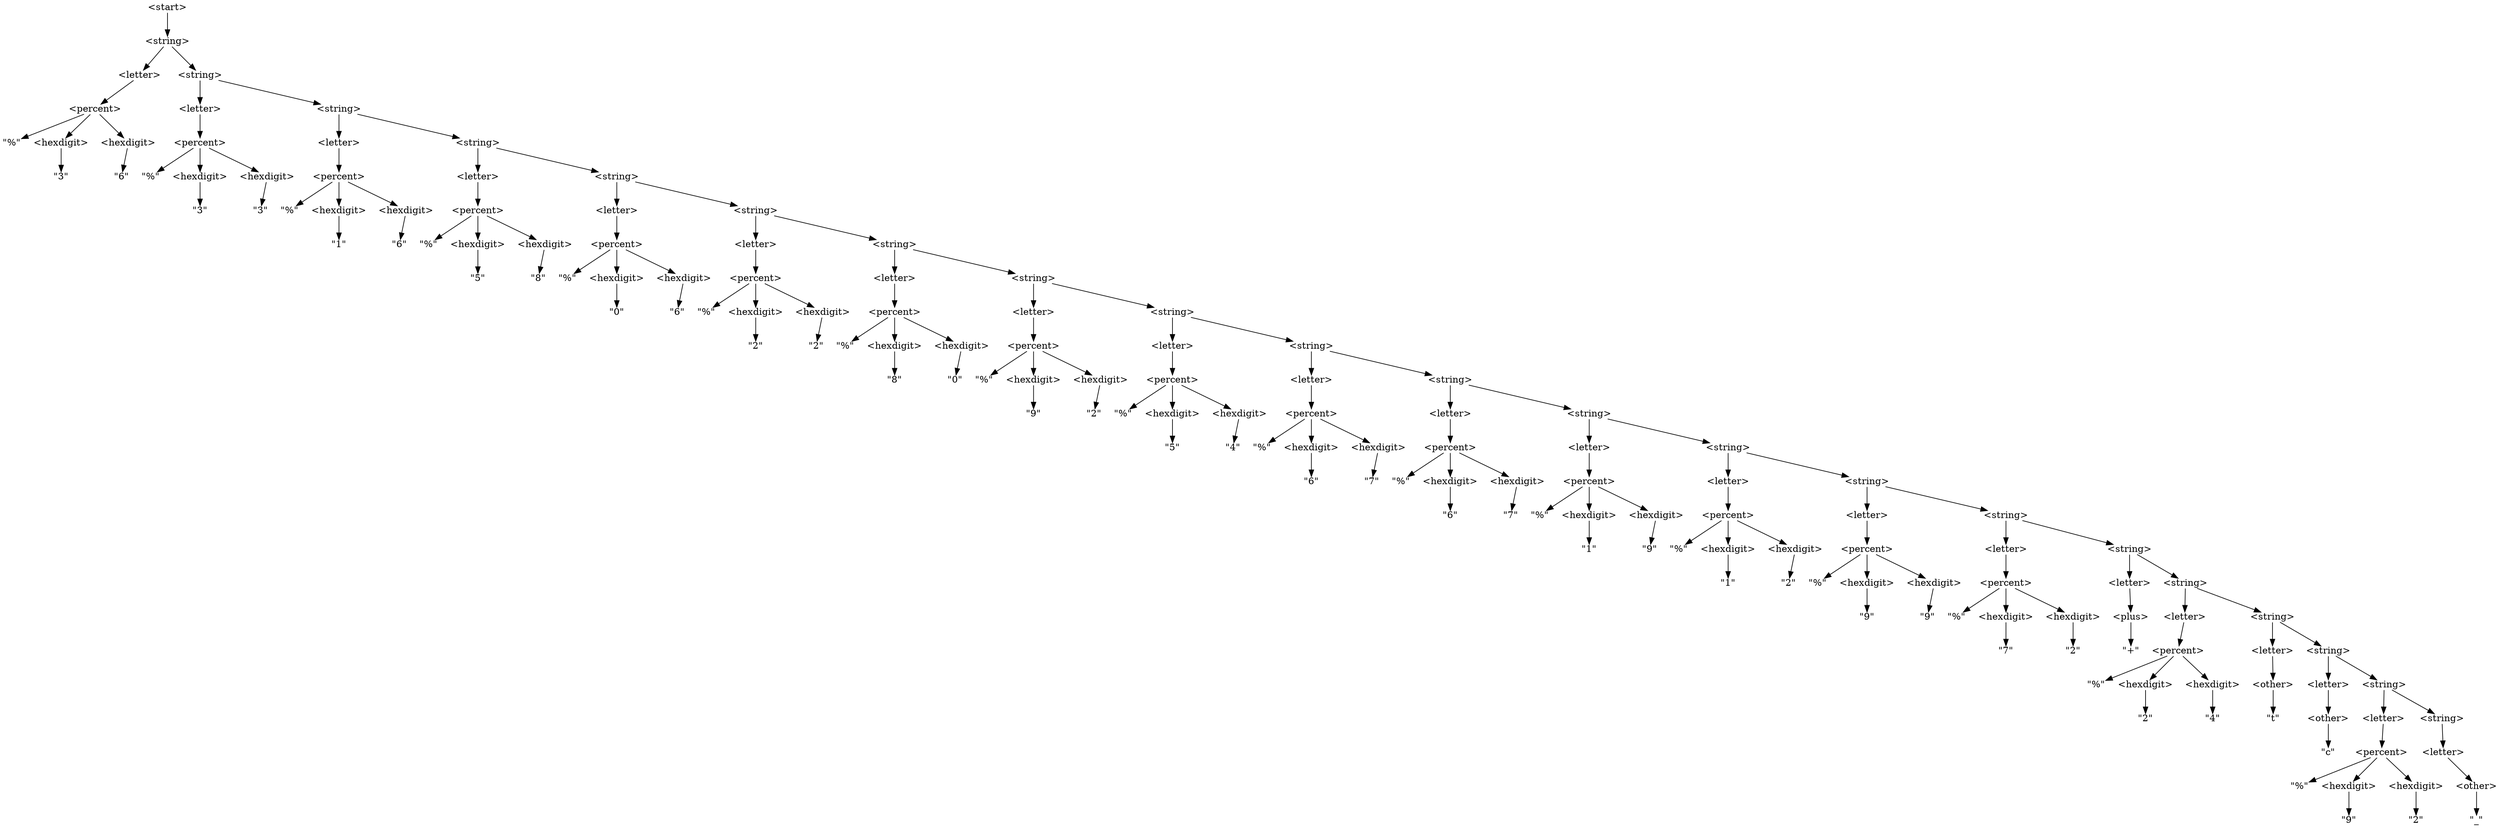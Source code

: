digraph DerivationTree {

    node [shape=plain];

    n1 [label="\<start\>"];
    n2 [label="\<string\>"];
    n1 -> n2;

    n3 [label="\<letter\>"];
    n2 -> n3;

    n4 [label="\<string\>"];
    n2 -> n4;

    n5 [label="\<percent\>"];
    n3 -> n5;

    n6 [label="\<letter\>"];
    n4 -> n6;

    n7 [label="\<string\>"];
    n4 -> n7;

    n8 [label="\"%\""];
    n5 -> n8;

    n9 [label="\<hexdigit\>"];
    n5 -> n9;

    n10 [label="\<hexdigit\>"];
    n5 -> n10;

    n11 [label="\<percent\>"];
    n6 -> n11;

    n12 [label="\<letter\>"];
    n7 -> n12;

    n13 [label="\<string\>"];
    n7 -> n13;

    n14 [label="\"3\""];
    n9 -> n14;

    n15 [label="\"6\""];
    n10 -> n15;

    n16 [label="\"%\""];
    n11 -> n16;

    n17 [label="\<hexdigit\>"];
    n11 -> n17;

    n18 [label="\<hexdigit\>"];
    n11 -> n18;

    n19 [label="\<percent\>"];
    n12 -> n19;

    n20 [label="\<letter\>"];
    n13 -> n20;

    n21 [label="\<string\>"];
    n13 -> n21;

    n22 [label="\"3\""];
    n17 -> n22;

    n23 [label="\"3\""];
    n18 -> n23;

    n24 [label="\"%\""];
    n19 -> n24;

    n25 [label="\<hexdigit\>"];
    n19 -> n25;

    n26 [label="\<hexdigit\>"];
    n19 -> n26;

    n27 [label="\<percent\>"];
    n20 -> n27;

    n28 [label="\<letter\>"];
    n21 -> n28;

    n29 [label="\<string\>"];
    n21 -> n29;

    n30 [label="\"1\""];
    n25 -> n30;

    n31 [label="\"6\""];
    n26 -> n31;

    n32 [label="\"%\""];
    n27 -> n32;

    n33 [label="\<hexdigit\>"];
    n27 -> n33;

    n34 [label="\<hexdigit\>"];
    n27 -> n34;

    n35 [label="\<percent\>"];
    n28 -> n35;

    n36 [label="\<letter\>"];
    n29 -> n36;

    n37 [label="\<string\>"];
    n29 -> n37;

    n38 [label="\"5\""];
    n33 -> n38;

    n39 [label="\"8\""];
    n34 -> n39;

    n40 [label="\"%\""];
    n35 -> n40;

    n41 [label="\<hexdigit\>"];
    n35 -> n41;

    n42 [label="\<hexdigit\>"];
    n35 -> n42;

    n43 [label="\<percent\>"];
    n36 -> n43;

    n44 [label="\<letter\>"];
    n37 -> n44;

    n45 [label="\<string\>"];
    n37 -> n45;

    n46 [label="\"0\""];
    n41 -> n46;

    n47 [label="\"6\""];
    n42 -> n47;

    n48 [label="\"%\""];
    n43 -> n48;

    n49 [label="\<hexdigit\>"];
    n43 -> n49;

    n50 [label="\<hexdigit\>"];
    n43 -> n50;

    n51 [label="\<percent\>"];
    n44 -> n51;

    n52 [label="\<letter\>"];
    n45 -> n52;

    n53 [label="\<string\>"];
    n45 -> n53;

    n54 [label="\"2\""];
    n49 -> n54;

    n55 [label="\"2\""];
    n50 -> n55;

    n56 [label="\"%\""];
    n51 -> n56;

    n57 [label="\<hexdigit\>"];
    n51 -> n57;

    n58 [label="\<hexdigit\>"];
    n51 -> n58;

    n59 [label="\<percent\>"];
    n52 -> n59;

    n60 [label="\<letter\>"];
    n53 -> n60;

    n61 [label="\<string\>"];
    n53 -> n61;

    n62 [label="\"8\""];
    n57 -> n62;

    n63 [label="\"0\""];
    n58 -> n63;

    n64 [label="\"%\""];
    n59 -> n64;

    n65 [label="\<hexdigit\>"];
    n59 -> n65;

    n66 [label="\<hexdigit\>"];
    n59 -> n66;

    n67 [label="\<percent\>"];
    n60 -> n67;

    n68 [label="\<letter\>"];
    n61 -> n68;

    n69 [label="\<string\>"];
    n61 -> n69;

    n70 [label="\"9\""];
    n65 -> n70;

    n71 [label="\"2\""];
    n66 -> n71;

    n72 [label="\"%\""];
    n67 -> n72;

    n73 [label="\<hexdigit\>"];
    n67 -> n73;

    n74 [label="\<hexdigit\>"];
    n67 -> n74;

    n75 [label="\<percent\>"];
    n68 -> n75;

    n76 [label="\<letter\>"];
    n69 -> n76;

    n77 [label="\<string\>"];
    n69 -> n77;

    n78 [label="\"5\""];
    n73 -> n78;

    n79 [label="\"4\""];
    n74 -> n79;

    n80 [label="\"%\""];
    n75 -> n80;

    n81 [label="\<hexdigit\>"];
    n75 -> n81;

    n82 [label="\<hexdigit\>"];
    n75 -> n82;

    n83 [label="\<percent\>"];
    n76 -> n83;

    n84 [label="\<letter\>"];
    n77 -> n84;

    n85 [label="\<string\>"];
    n77 -> n85;

    n86 [label="\"6\""];
    n81 -> n86;

    n87 [label="\"7\""];
    n82 -> n87;

    n88 [label="\"%\""];
    n83 -> n88;

    n89 [label="\<hexdigit\>"];
    n83 -> n89;

    n90 [label="\<hexdigit\>"];
    n83 -> n90;

    n91 [label="\<percent\>"];
    n84 -> n91;

    n92 [label="\<letter\>"];
    n85 -> n92;

    n93 [label="\<string\>"];
    n85 -> n93;

    n94 [label="\"6\""];
    n89 -> n94;

    n95 [label="\"7\""];
    n90 -> n95;

    n96 [label="\"%\""];
    n91 -> n96;

    n97 [label="\<hexdigit\>"];
    n91 -> n97;

    n98 [label="\<hexdigit\>"];
    n91 -> n98;

    n99 [label="\<percent\>"];
    n92 -> n99;

    n100 [label="\<letter\>"];
    n93 -> n100;

    n101 [label="\<string\>"];
    n93 -> n101;

    n102 [label="\"1\""];
    n97 -> n102;

    n103 [label="\"9\""];
    n98 -> n103;

    n104 [label="\"%\""];
    n99 -> n104;

    n105 [label="\<hexdigit\>"];
    n99 -> n105;

    n106 [label="\<hexdigit\>"];
    n99 -> n106;

    n107 [label="\<percent\>"];
    n100 -> n107;

    n108 [label="\<letter\>"];
    n101 -> n108;

    n109 [label="\<string\>"];
    n101 -> n109;

    n110 [label="\"1\""];
    n105 -> n110;

    n111 [label="\"2\""];
    n106 -> n111;

    n112 [label="\"%\""];
    n107 -> n112;

    n113 [label="\<hexdigit\>"];
    n107 -> n113;

    n114 [label="\<hexdigit\>"];
    n107 -> n114;

    n115 [label="\<percent\>"];
    n108 -> n115;

    n116 [label="\<letter\>"];
    n109 -> n116;

    n117 [label="\<string\>"];
    n109 -> n117;

    n118 [label="\"9\""];
    n113 -> n118;

    n119 [label="\"9\""];
    n114 -> n119;

    n120 [label="\"%\""];
    n115 -> n120;

    n121 [label="\<hexdigit\>"];
    n115 -> n121;

    n122 [label="\<hexdigit\>"];
    n115 -> n122;

    n123 [label="\<plus\>"];
    n116 -> n123;

    n124 [label="\<letter\>"];
    n117 -> n124;

    n125 [label="\<string\>"];
    n117 -> n125;

    n126 [label="\"7\""];
    n121 -> n126;

    n127 [label="\"2\""];
    n122 -> n127;

    n128 [label="\"+\""];
    n123 -> n128;

    n129 [label="\<percent\>"];
    n124 -> n129;

    n130 [label="\<letter\>"];
    n125 -> n130;

    n131 [label="\<string\>"];
    n125 -> n131;

    n132 [label="\"%\""];
    n129 -> n132;

    n133 [label="\<hexdigit\>"];
    n129 -> n133;

    n134 [label="\<hexdigit\>"];
    n129 -> n134;

    n135 [label="\<other\>"];
    n130 -> n135;

    n136 [label="\<letter\>"];
    n131 -> n136;

    n137 [label="\<string\>"];
    n131 -> n137;

    n138 [label="\"2\""];
    n133 -> n138;

    n139 [label="\"4\""];
    n134 -> n139;

    n140 [label="\"t\""];
    n135 -> n140;

    n141 [label="\<other\>"];
    n136 -> n141;

    n142 [label="\<letter\>"];
    n137 -> n142;

    n143 [label="\<string\>"];
    n137 -> n143;

    n144 [label="\"c\""];
    n141 -> n144;

    n145 [label="\<percent\>"];
    n142 -> n145;

    n146 [label="\<letter\>"];
    n143 -> n146;

    n147 [label="\"%\""];
    n145 -> n147;

    n148 [label="\<hexdigit\>"];
    n145 -> n148;

    n149 [label="\<hexdigit\>"];
    n145 -> n149;

    n150 [label="\<other\>"];
    n146 -> n150;

    n151 [label="\"9\""];
    n148 -> n151;

    n152 [label="\"2\""];
    n149 -> n152;

    n153 [label="\"_\""];
    n150 -> n153;

}